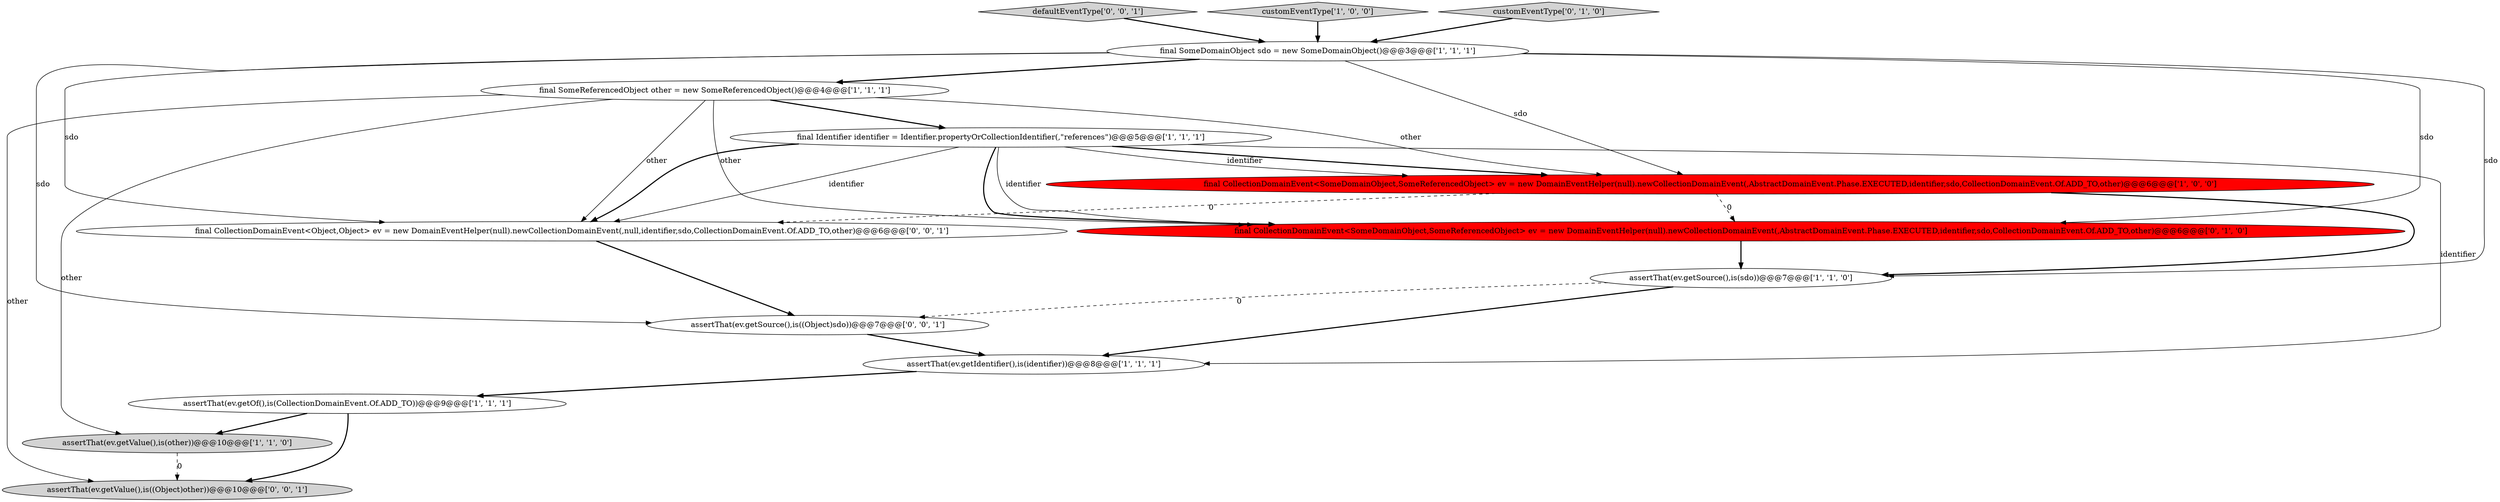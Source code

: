 digraph {
4 [style = filled, label = "assertThat(ev.getSource(),is(sdo))@@@7@@@['1', '1', '0']", fillcolor = white, shape = ellipse image = "AAA0AAABBB1BBB"];
8 [style = filled, label = "final SomeDomainObject sdo = new SomeDomainObject()@@@3@@@['1', '1', '1']", fillcolor = white, shape = ellipse image = "AAA0AAABBB1BBB"];
11 [style = filled, label = "defaultEventType['0', '0', '1']", fillcolor = lightgray, shape = diamond image = "AAA0AAABBB3BBB"];
1 [style = filled, label = "customEventType['1', '0', '0']", fillcolor = lightgray, shape = diamond image = "AAA0AAABBB1BBB"];
7 [style = filled, label = "assertThat(ev.getOf(),is(CollectionDomainEvent.Of.ADD_TO))@@@9@@@['1', '1', '1']", fillcolor = white, shape = ellipse image = "AAA0AAABBB1BBB"];
14 [style = filled, label = "final CollectionDomainEvent<Object,Object> ev = new DomainEventHelper(null).newCollectionDomainEvent(,null,identifier,sdo,CollectionDomainEvent.Of.ADD_TO,other)@@@6@@@['0', '0', '1']", fillcolor = white, shape = ellipse image = "AAA0AAABBB3BBB"];
5 [style = filled, label = "assertThat(ev.getIdentifier(),is(identifier))@@@8@@@['1', '1', '1']", fillcolor = white, shape = ellipse image = "AAA0AAABBB1BBB"];
9 [style = filled, label = "customEventType['0', '1', '0']", fillcolor = lightgray, shape = diamond image = "AAA0AAABBB2BBB"];
12 [style = filled, label = "assertThat(ev.getValue(),is((Object)other))@@@10@@@['0', '0', '1']", fillcolor = lightgray, shape = ellipse image = "AAA0AAABBB3BBB"];
2 [style = filled, label = "final SomeReferencedObject other = new SomeReferencedObject()@@@4@@@['1', '1', '1']", fillcolor = white, shape = ellipse image = "AAA0AAABBB1BBB"];
3 [style = filled, label = "assertThat(ev.getValue(),is(other))@@@10@@@['1', '1', '0']", fillcolor = lightgray, shape = ellipse image = "AAA0AAABBB1BBB"];
0 [style = filled, label = "final CollectionDomainEvent<SomeDomainObject,SomeReferencedObject> ev = new DomainEventHelper(null).newCollectionDomainEvent(,AbstractDomainEvent.Phase.EXECUTED,identifier,sdo,CollectionDomainEvent.Of.ADD_TO,other)@@@6@@@['1', '0', '0']", fillcolor = red, shape = ellipse image = "AAA1AAABBB1BBB"];
10 [style = filled, label = "final CollectionDomainEvent<SomeDomainObject,SomeReferencedObject> ev = new DomainEventHelper(null).newCollectionDomainEvent(,AbstractDomainEvent.Phase.EXECUTED,identifier,sdo,CollectionDomainEvent.Of.ADD_TO,other)@@@6@@@['0', '1', '0']", fillcolor = red, shape = ellipse image = "AAA1AAABBB2BBB"];
13 [style = filled, label = "assertThat(ev.getSource(),is((Object)sdo))@@@7@@@['0', '0', '1']", fillcolor = white, shape = ellipse image = "AAA0AAABBB3BBB"];
6 [style = filled, label = "final Identifier identifier = Identifier.propertyOrCollectionIdentifier(,\"references\")@@@5@@@['1', '1', '1']", fillcolor = white, shape = ellipse image = "AAA0AAABBB1BBB"];
2->3 [style = solid, label="other"];
2->10 [style = solid, label="other"];
8->13 [style = solid, label="sdo"];
2->14 [style = solid, label="other"];
1->8 [style = bold, label=""];
7->12 [style = bold, label=""];
2->6 [style = bold, label=""];
8->4 [style = solid, label="sdo"];
6->0 [style = bold, label=""];
9->8 [style = bold, label=""];
8->10 [style = solid, label="sdo"];
8->14 [style = solid, label="sdo"];
2->12 [style = solid, label="other"];
7->3 [style = bold, label=""];
0->10 [style = dashed, label="0"];
6->14 [style = bold, label=""];
0->14 [style = dashed, label="0"];
6->14 [style = solid, label="identifier"];
3->12 [style = dashed, label="0"];
6->5 [style = solid, label="identifier"];
8->2 [style = bold, label=""];
2->0 [style = solid, label="other"];
0->4 [style = bold, label=""];
6->10 [style = bold, label=""];
8->0 [style = solid, label="sdo"];
13->5 [style = bold, label=""];
10->4 [style = bold, label=""];
5->7 [style = bold, label=""];
11->8 [style = bold, label=""];
6->10 [style = solid, label="identifier"];
14->13 [style = bold, label=""];
6->0 [style = solid, label="identifier"];
4->13 [style = dashed, label="0"];
4->5 [style = bold, label=""];
}
